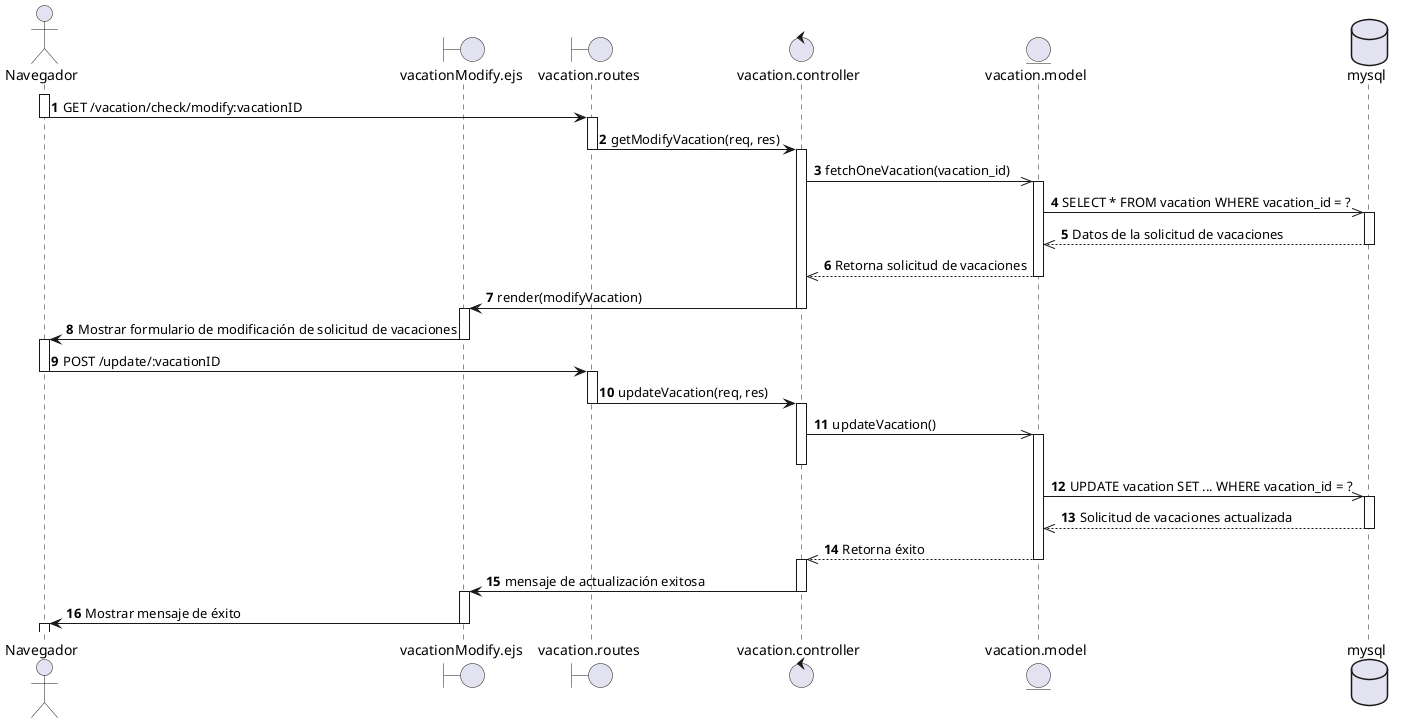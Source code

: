 @startuml
actor Navegador
boundary vacationModify.ejs
boundary vacation.routes
control vacation.controller
entity vacation.model
database mysql

autonumber
' Inicio del flujo
activate Navegador
Navegador -> vacation.routes : GET /vacation/check/modify:vacationID
deactivate Navegador
activate vacation.routes

vacation.routes -> vacation.controller : getModifyVacation(req, res)
deactivate vacation.routes
activate vacation.controller

vacation.controller ->> vacation.model : fetchOneVacation(vacation_id)
activate vacation.model

vacation.model ->> mysql : SELECT * FROM vacation WHERE vacation_id = ?
activate mysql
mysql -->> vacation.model : Datos de la solicitud de vacaciones
deactivate mysql

vacation.model -->> vacation.controller : Retorna solicitud de vacaciones
deactivate vacation.model

vacation.controller -> vacationModify.ejs : render(modifyVacation)
deactivate vacation.controller
activate vacationModify.ejs
vacationModify.ejs -> Navegador : Mostrar formulario de modificación de solicitud de vacaciones
deactivate vacationModify.ejs
activate Navegador



' Navegador modifica la solicitud de vacaciones
Navegador -> vacation.routes : POST /update/:vacationID
deactivate Navegador
activate vacation.routes

vacation.routes -> vacation.controller : updateVacation(req, res)
deactivate vacation.routes
activate vacation.controller


vacation.controller ->> vacation.model : updateVacation()
activate vacation.model
deactivate vacation.controller

vacation.model ->> mysql : UPDATE vacation SET ... WHERE vacation_id = ?
activate mysql
mysql -->> vacation.model : Solicitud de vacaciones actualizada
deactivate mysql

vacation.model -->> vacation.controller : Retorna éxito
deactivate vacation.model
activate vacation.controller


vacation.controller -> vacationModify.ejs : mensaje de actualización exitosa
deactivate vacation.controller
activate vacationModify.ejs
vacationModify.ejs -> Navegador : Mostrar mensaje de éxito
deactivate vacationModify.ejs
activate Navegador
deactivate Navegador

@enduml
